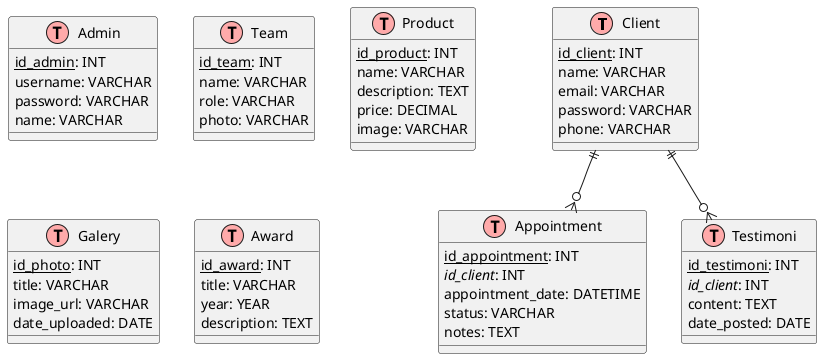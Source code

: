 @startuml
!define table(x) class x << (T,#FFAAAA) >>
!define primaryKey(x) <u>x</u>
!define foreignKey(x) <i>x</i>

' === Tables ===
table(Client) {
  primaryKey(id_client): INT
  name: VARCHAR
  email: VARCHAR
  password: VARCHAR
  phone: VARCHAR
}

table(Admin) {
  primaryKey(id_admin): INT
  username: VARCHAR
  password: VARCHAR
  name: VARCHAR
}

table(Appointment) {
  primaryKey(id_appointment): INT
  foreignKey(id_client): INT
  appointment_date: DATETIME
  status: VARCHAR
  notes: TEXT
}

table(Testimoni) {
  primaryKey(id_testimoni): INT
  foreignKey(id_client): INT
  content: TEXT
  date_posted: DATE
}

table(Team) {
  primaryKey(id_team): INT
  name: VARCHAR
  role: VARCHAR
  photo: VARCHAR
}

table(Product) {
  primaryKey(id_product): INT
  name: VARCHAR
  description: TEXT
  price: DECIMAL
  image: VARCHAR
}

table(Galery) {
  primaryKey(id_photo): INT
  title: VARCHAR
  image_url: VARCHAR
  date_uploaded: DATE
}

table(Award) {
  primaryKey(id_award): INT
  title: VARCHAR
  year: YEAR
  description: TEXT
}

' === Relationships ===
Client ||--o{ Appointment
Client ||--o{ Testimoni
@enduml
